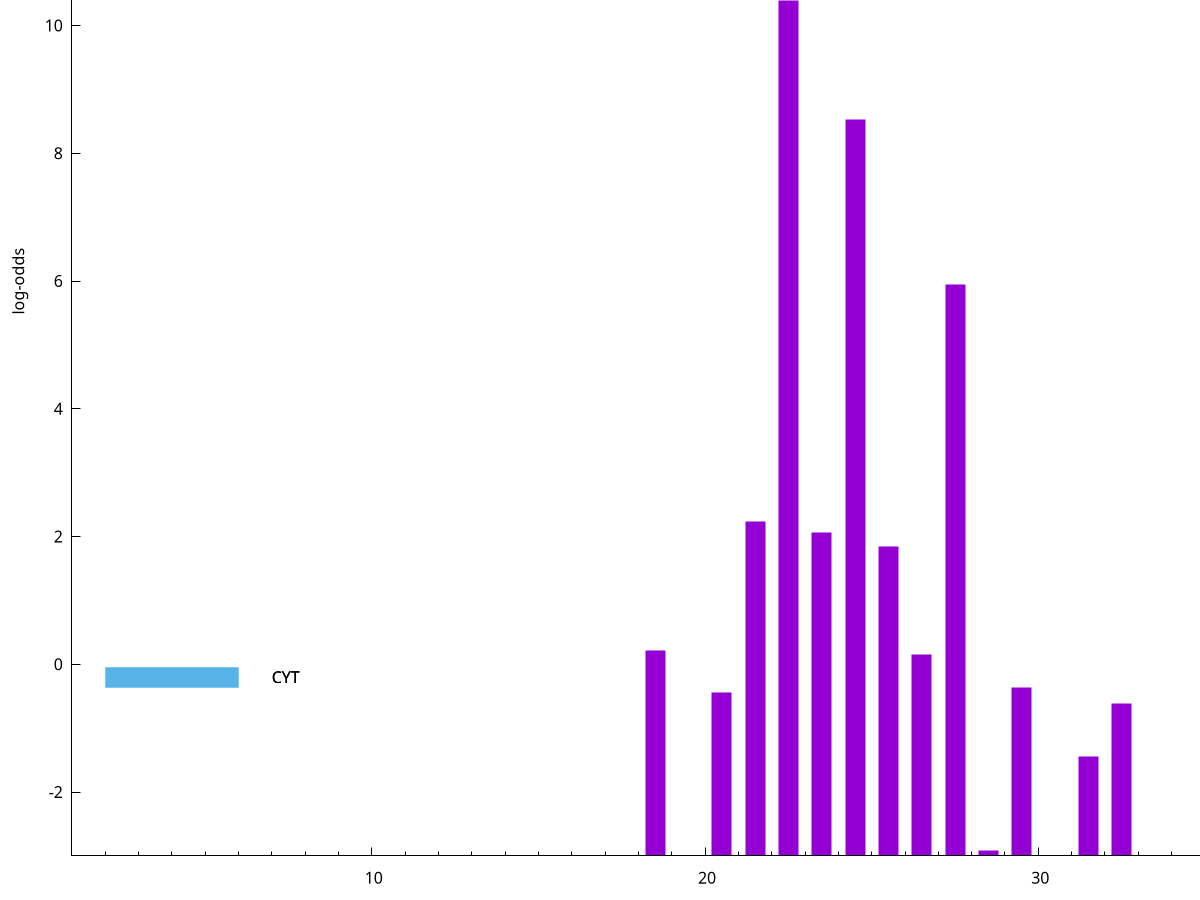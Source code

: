 set title "LipoP predictions for SRR5666568.gff"
set size 2., 1.4
set xrange [1:70] 
set mxtics 10
set yrange [-3:15]
set y2range [0:18]
set ylabel "log-odds"
set term postscript eps color solid "Helvetica" 30
set output "SRR5666568.gff44.eps"
set arrow from 2,10.8103 to 6,10.8103 nohead lt 1 lw 20
set label "SpI" at 7,10.8103
set arrow from 2,-0.200913 to 6,-0.200913 nohead lt 3 lw 20
set label "CYT" at 7,-0.200913
set arrow from 2,-0.200913 to 6,-0.200913 nohead lt 3 lw 20
set label "CYT" at 7,-0.200913
set arrow from 2,10.8103 to 6,10.8103 nohead lt 1 lw 20
set label "SpI" at 7,10.8103
# NOTE: The scores below are the log-odds scores with the threshold
# NOTE: subtracted (a hack to make gnuplot make the histogram all
# NOTE: look nice).
plot "-" axes x1y2 title "" with impulses lt 1 lw 20
22.500000 13.396300
24.500000 11.525190
27.500000 8.950530
21.500000 5.229350
23.500000 5.071470
25.500000 4.850060
18.500000 3.217801
26.500000 3.160047
29.500000 2.638296
20.500000 2.557950
32.500000 2.386766
31.500000 1.557230
28.500000 0.090690
e
exit
